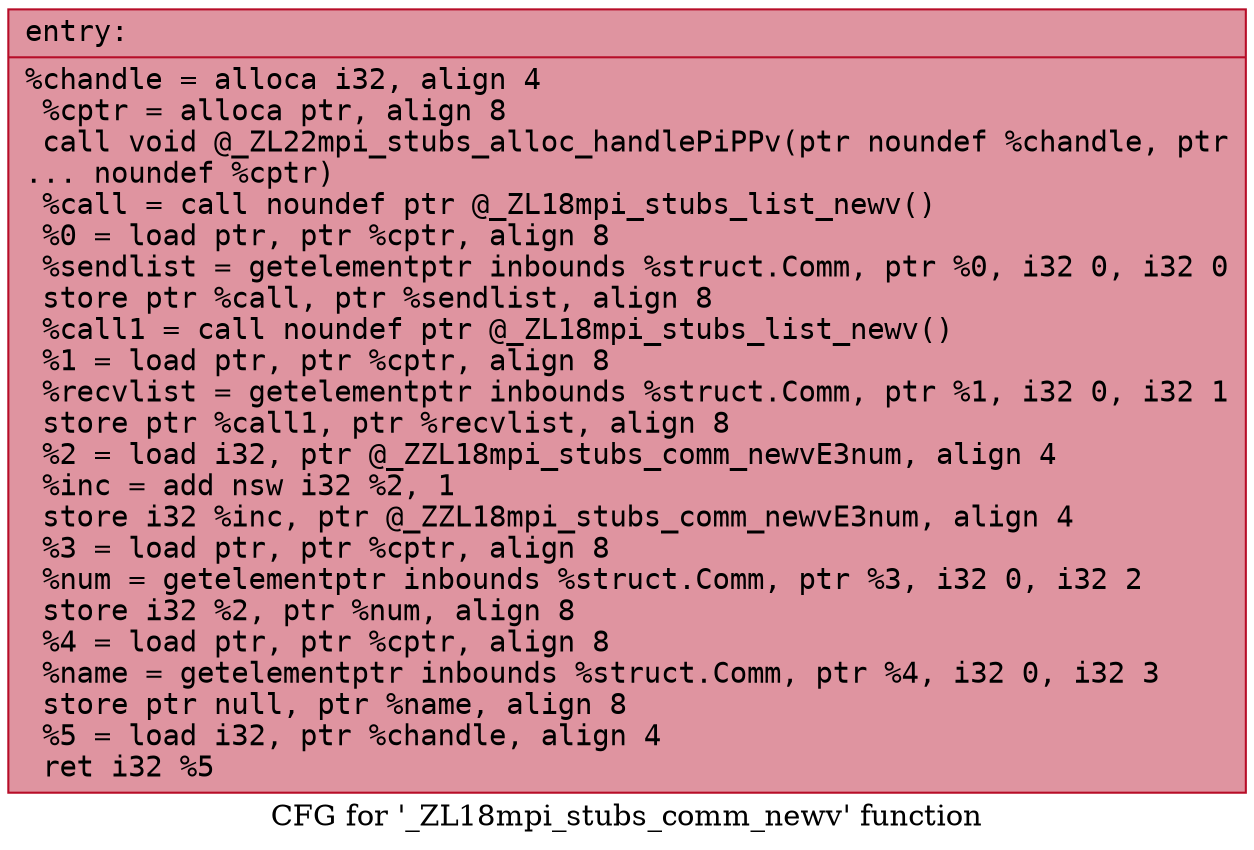 digraph "CFG for '_ZL18mpi_stubs_comm_newv' function" {
	label="CFG for '_ZL18mpi_stubs_comm_newv' function";

	Node0x55ce002ac220 [shape=record,color="#b70d28ff", style=filled, fillcolor="#b70d2870" fontname="Courier",label="{entry:\l|  %chandle = alloca i32, align 4\l  %cptr = alloca ptr, align 8\l  call void @_ZL22mpi_stubs_alloc_handlePiPPv(ptr noundef %chandle, ptr\l... noundef %cptr)\l  %call = call noundef ptr @_ZL18mpi_stubs_list_newv()\l  %0 = load ptr, ptr %cptr, align 8\l  %sendlist = getelementptr inbounds %struct.Comm, ptr %0, i32 0, i32 0\l  store ptr %call, ptr %sendlist, align 8\l  %call1 = call noundef ptr @_ZL18mpi_stubs_list_newv()\l  %1 = load ptr, ptr %cptr, align 8\l  %recvlist = getelementptr inbounds %struct.Comm, ptr %1, i32 0, i32 1\l  store ptr %call1, ptr %recvlist, align 8\l  %2 = load i32, ptr @_ZZL18mpi_stubs_comm_newvE3num, align 4\l  %inc = add nsw i32 %2, 1\l  store i32 %inc, ptr @_ZZL18mpi_stubs_comm_newvE3num, align 4\l  %3 = load ptr, ptr %cptr, align 8\l  %num = getelementptr inbounds %struct.Comm, ptr %3, i32 0, i32 2\l  store i32 %2, ptr %num, align 8\l  %4 = load ptr, ptr %cptr, align 8\l  %name = getelementptr inbounds %struct.Comm, ptr %4, i32 0, i32 3\l  store ptr null, ptr %name, align 8\l  %5 = load i32, ptr %chandle, align 4\l  ret i32 %5\l}"];
}
